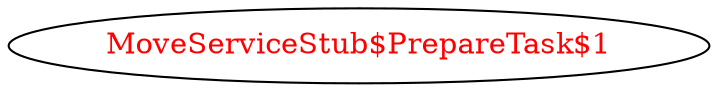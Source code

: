 digraph dependencyGraph {
 concentrate=true;
 ranksep="2.0";
 rankdir="LR"; 
 splines="ortho";
"MoveServiceStub$PrepareTask$1" [fontcolor="red"];
}